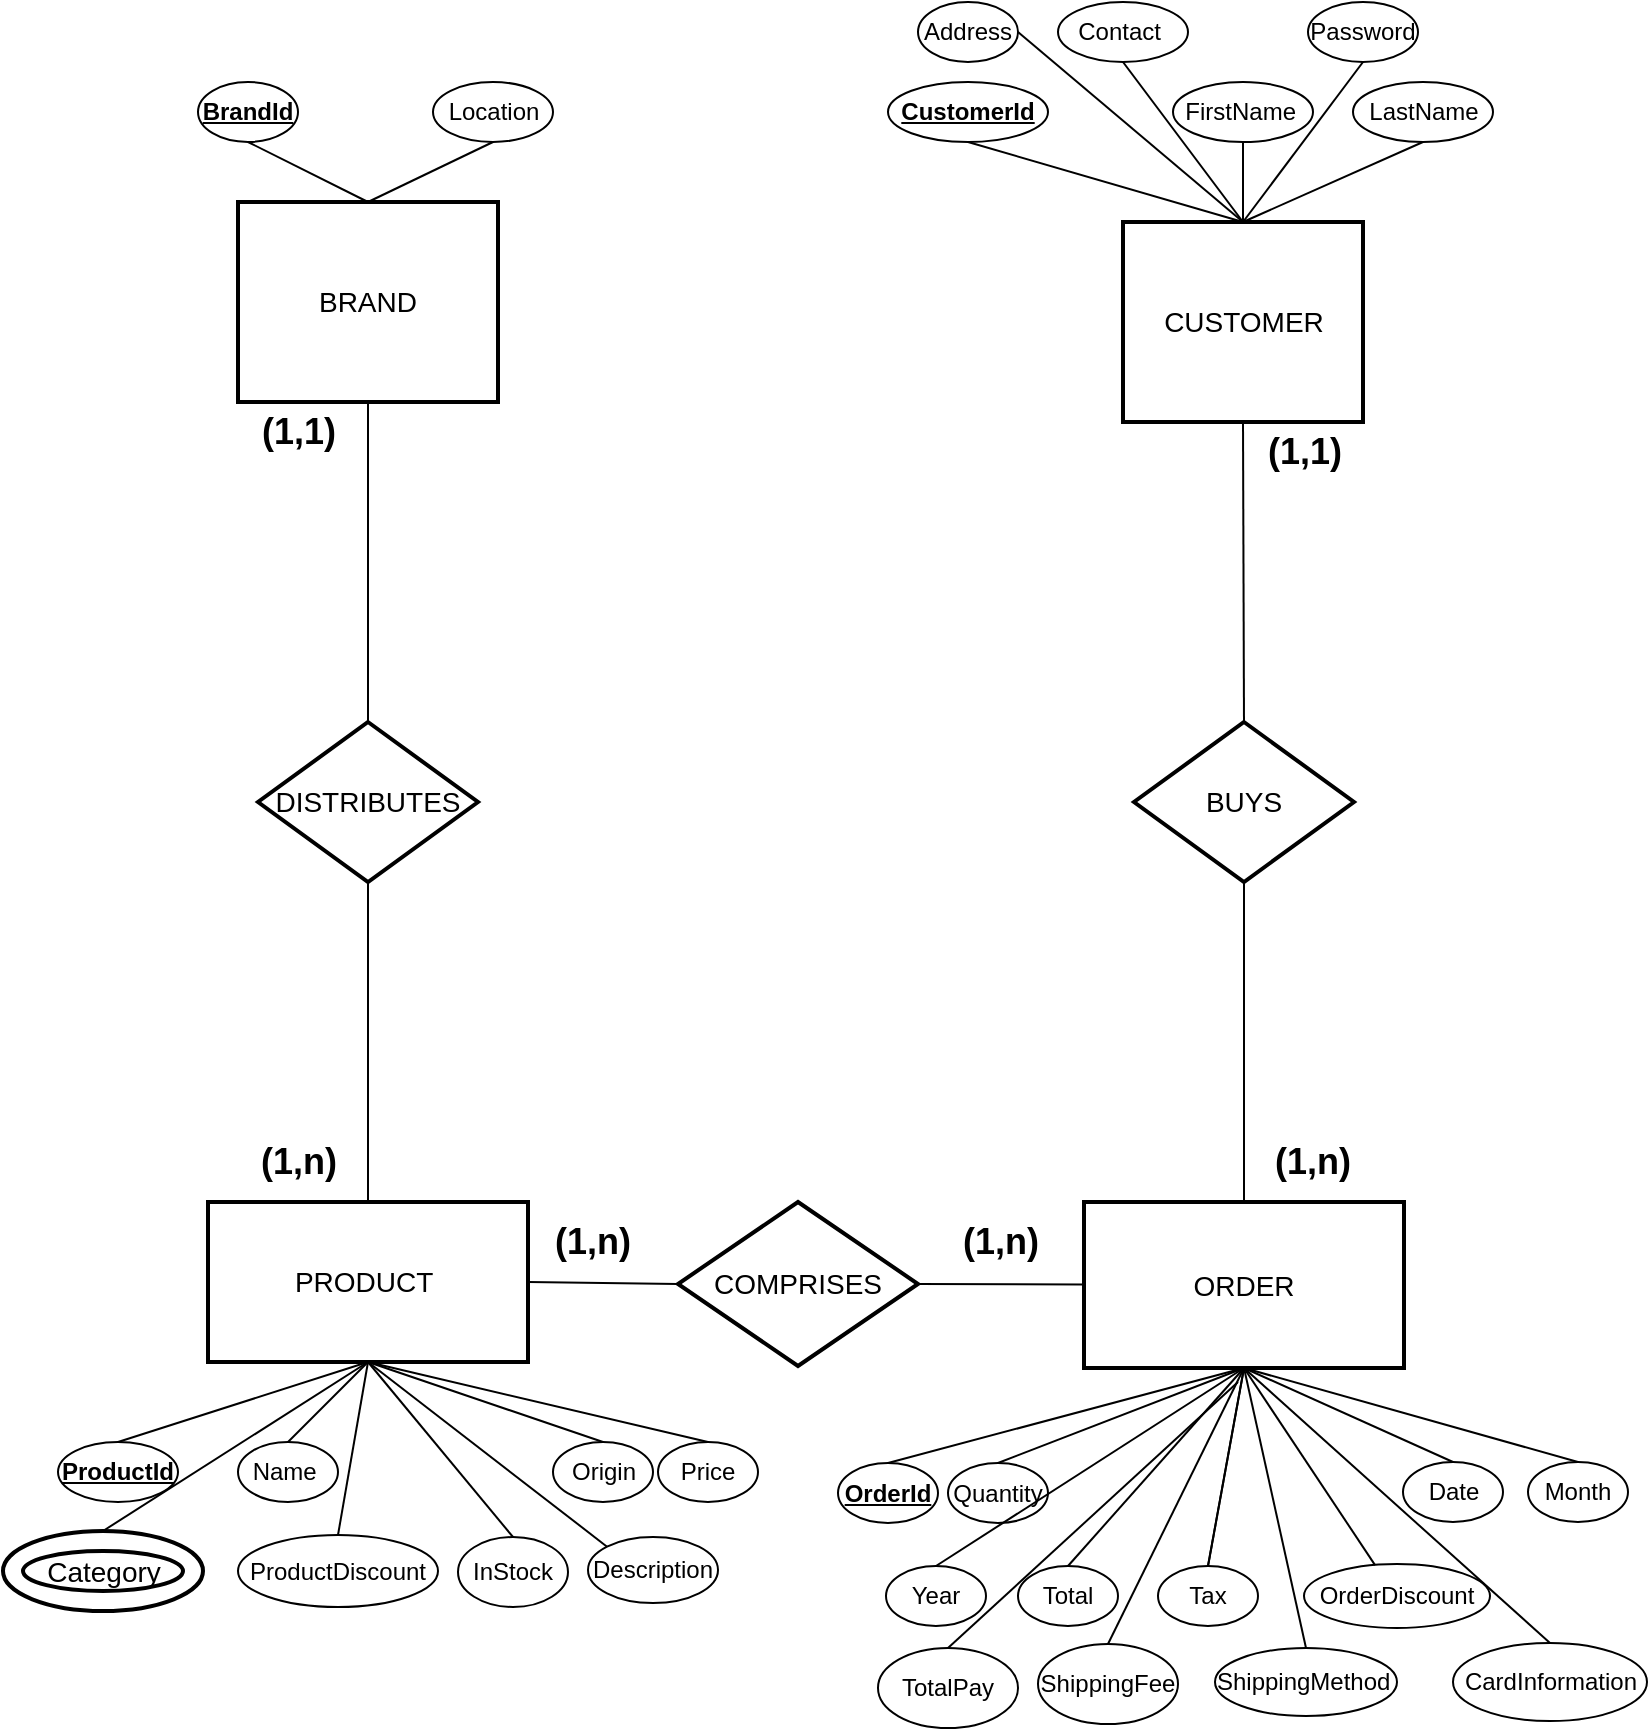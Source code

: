 <mxfile version="12.1.9" type="github" pages="3">
  <diagram id="4OfXftk75SzX3CCM5KAg" name="Page-1">
    <mxGraphModel dx="932" dy="648" grid="1" gridSize="10" guides="1" tooltips="1" connect="1" arrows="1" fold="1" page="1" pageScale="1" pageWidth="850" pageHeight="1100" math="0" shadow="0">
      <root>
        <mxCell id="0"/>
        <mxCell id="1" parent="0"/>
        <mxCell id="jnK2DR1FTww_ajMCzkvB-4" value="PRODUCT&amp;nbsp;&lt;br&gt;" style="strokeWidth=2;whiteSpace=wrap;html=1;align=center;fontSize=14;" parent="1" vertex="1">
          <mxGeometry x="125" y="720" width="160" height="80" as="geometry"/>
        </mxCell>
        <mxCell id="jnK2DR1FTww_ajMCzkvB-7" value="CUSTOMER" style="strokeWidth=2;whiteSpace=wrap;html=1;align=center;fontSize=14;" parent="1" vertex="1">
          <mxGeometry x="582.5" y="230" width="120" height="100" as="geometry"/>
        </mxCell>
        <mxCell id="jnK2DR1FTww_ajMCzkvB-8" value="BRAND" style="strokeWidth=2;whiteSpace=wrap;html=1;align=center;fontSize=14;" parent="1" vertex="1">
          <mxGeometry x="140" y="220" width="130" height="100" as="geometry"/>
        </mxCell>
        <mxCell id="jnK2DR1FTww_ajMCzkvB-9" value="ORDER" style="strokeWidth=2;whiteSpace=wrap;html=1;align=center;fontSize=14;" parent="1" vertex="1">
          <mxGeometry x="563" y="720" width="160" height="83" as="geometry"/>
        </mxCell>
        <mxCell id="jnK2DR1FTww_ajMCzkvB-10" value="COMPRISES" style="shape=rhombus;strokeWidth=2;fontSize=17;perimeter=rhombusPerimeter;whiteSpace=wrap;html=1;align=center;fontSize=14;" parent="1" vertex="1">
          <mxGeometry x="360" y="720" width="120" height="82" as="geometry"/>
        </mxCell>
        <mxCell id="jnK2DR1FTww_ajMCzkvB-11" value="BUYS" style="shape=rhombus;strokeWidth=2;fontSize=17;perimeter=rhombusPerimeter;whiteSpace=wrap;html=1;align=center;fontSize=14;" parent="1" vertex="1">
          <mxGeometry x="588" y="480" width="110" height="80" as="geometry"/>
        </mxCell>
        <mxCell id="jnK2DR1FTww_ajMCzkvB-12" value="DISTRIBUTES" style="shape=rhombus;strokeWidth=2;fontSize=13;perimeter=rhombusPerimeter;whiteSpace=wrap;html=1;align=center;fontSize=14;" parent="1" vertex="1">
          <mxGeometry x="150" y="480" width="110" height="80" as="geometry"/>
        </mxCell>
        <mxCell id="jnK2DR1FTww_ajMCzkvB-13" value="Name&amp;nbsp;" style="ellipse;whiteSpace=wrap;html=1;" parent="1" vertex="1">
          <mxGeometry x="140" y="840" width="50" height="30" as="geometry"/>
        </mxCell>
        <mxCell id="jnK2DR1FTww_ajMCzkvB-15" value="Origin" style="ellipse;whiteSpace=wrap;html=1;" parent="1" vertex="1">
          <mxGeometry x="297.5" y="840" width="50" height="30" as="geometry"/>
        </mxCell>
        <mxCell id="jnK2DR1FTww_ajMCzkvB-16" value="Price" style="ellipse;whiteSpace=wrap;html=1;" parent="1" vertex="1">
          <mxGeometry x="350" y="840" width="50" height="30" as="geometry"/>
        </mxCell>
        <mxCell id="jnK2DR1FTww_ajMCzkvB-17" value="InStock" style="ellipse;whiteSpace=wrap;html=1;" parent="1" vertex="1">
          <mxGeometry x="250" y="887.5" width="55" height="35" as="geometry"/>
        </mxCell>
        <mxCell id="jnK2DR1FTww_ajMCzkvB-18" value="ProductId" style="ellipse;whiteSpace=wrap;html=1;fontStyle=5" parent="1" vertex="1">
          <mxGeometry x="50" y="840" width="60" height="30" as="geometry"/>
        </mxCell>
        <mxCell id="jnK2DR1FTww_ajMCzkvB-19" value="Description" style="ellipse;whiteSpace=wrap;html=1;" parent="1" vertex="1">
          <mxGeometry x="315" y="887.5" width="65" height="33" as="geometry"/>
        </mxCell>
        <mxCell id="jnK2DR1FTww_ajMCzkvB-20" value="ProductDiscount" style="ellipse;whiteSpace=wrap;html=1;" parent="1" vertex="1">
          <mxGeometry x="140" y="886.5" width="100" height="36" as="geometry"/>
        </mxCell>
        <mxCell id="jnK2DR1FTww_ajMCzkvB-23" value="Date" style="ellipse;whiteSpace=wrap;html=1;" parent="1" vertex="1">
          <mxGeometry x="722.5" y="850" width="50" height="30" as="geometry"/>
        </mxCell>
        <mxCell id="jnK2DR1FTww_ajMCzkvB-24" value="Quantity" style="ellipse;whiteSpace=wrap;html=1;" parent="1" vertex="1">
          <mxGeometry x="495" y="850.5" width="50" height="30" as="geometry"/>
        </mxCell>
        <mxCell id="jnK2DR1FTww_ajMCzkvB-25" value="CustomerId" style="ellipse;whiteSpace=wrap;html=1;fontStyle=5" parent="1" vertex="1">
          <mxGeometry x="465" y="160" width="80" height="30" as="geometry"/>
        </mxCell>
        <mxCell id="jnK2DR1FTww_ajMCzkvB-26" value="CardInformation" style="ellipse;whiteSpace=wrap;html=1;" parent="1" vertex="1">
          <mxGeometry x="747.5" y="940.5" width="97" height="39" as="geometry"/>
        </mxCell>
        <mxCell id="jnK2DR1FTww_ajMCzkvB-27" value="FirstName&amp;nbsp;" style="ellipse;whiteSpace=wrap;html=1;" parent="1" vertex="1">
          <mxGeometry x="607.5" y="160" width="70" height="30" as="geometry"/>
        </mxCell>
        <mxCell id="jnK2DR1FTww_ajMCzkvB-28" value="OrderId" style="ellipse;whiteSpace=wrap;html=1;fontStyle=5" parent="1" vertex="1">
          <mxGeometry x="440" y="850.5" width="50" height="30" as="geometry"/>
        </mxCell>
        <mxCell id="jnK2DR1FTww_ajMCzkvB-29" value="Year" style="ellipse;whiteSpace=wrap;html=1;" parent="1" vertex="1">
          <mxGeometry x="464" y="902" width="50" height="30" as="geometry"/>
        </mxCell>
        <mxCell id="jnK2DR1FTww_ajMCzkvB-30" value="Month" style="ellipse;whiteSpace=wrap;html=1;" parent="1" vertex="1">
          <mxGeometry x="785" y="850" width="50" height="30" as="geometry"/>
        </mxCell>
        <mxCell id="jnK2DR1FTww_ajMCzkvB-31" value="ShippingMethod&amp;nbsp;" style="ellipse;whiteSpace=wrap;html=1;" parent="1" vertex="1">
          <mxGeometry x="628.5" y="943" width="91" height="34" as="geometry"/>
        </mxCell>
        <mxCell id="jnK2DR1FTww_ajMCzkvB-33" value="LastName" style="ellipse;whiteSpace=wrap;html=1;" parent="1" vertex="1">
          <mxGeometry x="697.5" y="160" width="70" height="30" as="geometry"/>
        </mxCell>
        <mxCell id="jnK2DR1FTww_ajMCzkvB-39" value="Contact&amp;nbsp;" style="ellipse;whiteSpace=wrap;html=1;" parent="1" vertex="1">
          <mxGeometry x="550" y="120" width="65" height="30" as="geometry"/>
        </mxCell>
        <mxCell id="jnK2DR1FTww_ajMCzkvB-40" value="Password" style="ellipse;whiteSpace=wrap;html=1;" parent="1" vertex="1">
          <mxGeometry x="675" y="120" width="55" height="30" as="geometry"/>
        </mxCell>
        <mxCell id="jnK2DR1FTww_ajMCzkvB-41" value="Address" style="ellipse;whiteSpace=wrap;html=1;" parent="1" vertex="1">
          <mxGeometry x="480" y="120" width="50" height="30" as="geometry"/>
        </mxCell>
        <mxCell id="jnK2DR1FTww_ajMCzkvB-48" value="OrderDiscount" style="ellipse;whiteSpace=wrap;html=1;" parent="1" vertex="1">
          <mxGeometry x="673" y="901" width="93" height="32" as="geometry"/>
        </mxCell>
        <mxCell id="jnK2DR1FTww_ajMCzkvB-49" value="Tax" style="ellipse;whiteSpace=wrap;html=1;" parent="1" vertex="1">
          <mxGeometry x="600" y="902" width="50" height="30" as="geometry"/>
        </mxCell>
        <mxCell id="jnK2DR1FTww_ajMCzkvB-50" value="Total" style="ellipse;whiteSpace=wrap;html=1;" parent="1" vertex="1">
          <mxGeometry x="530" y="902" width="50" height="30" as="geometry"/>
        </mxCell>
        <mxCell id="jnK2DR1FTww_ajMCzkvB-51" value="ShippingFee" style="ellipse;whiteSpace=wrap;html=1;" parent="1" vertex="1">
          <mxGeometry x="540" y="941" width="70" height="40" as="geometry"/>
        </mxCell>
        <mxCell id="jnK2DR1FTww_ajMCzkvB-52" value="" style="endArrow=none;html=1;fontSize=13;exitX=0.5;exitY=0;exitDx=0;exitDy=0;entryX=0.5;entryY=1;entryDx=0;entryDy=0;" parent="1" source="jnK2DR1FTww_ajMCzkvB-18" target="jnK2DR1FTww_ajMCzkvB-4" edge="1">
          <mxGeometry width="50" height="50" relative="1" as="geometry">
            <mxPoint x="90" y="1040" as="sourcePoint"/>
            <mxPoint x="206" y="799" as="targetPoint"/>
          </mxGeometry>
        </mxCell>
        <mxCell id="jnK2DR1FTww_ajMCzkvB-53" value="" style="endArrow=none;html=1;fontSize=13;entryX=0.5;entryY=1;entryDx=0;entryDy=0;exitX=0.5;exitY=0;exitDx=0;exitDy=0;" parent="1" source="jnK2DR1FTww_ajMCzkvB-13" target="jnK2DR1FTww_ajMCzkvB-4" edge="1">
          <mxGeometry width="50" height="50" relative="1" as="geometry">
            <mxPoint x="130" y="850" as="sourcePoint"/>
            <mxPoint x="222.02" y="809.04" as="targetPoint"/>
          </mxGeometry>
        </mxCell>
        <mxCell id="jnK2DR1FTww_ajMCzkvB-54" value="" style="endArrow=none;html=1;fontSize=13;exitX=0.5;exitY=0;exitDx=0;exitDy=0;entryX=0.5;entryY=1;entryDx=0;entryDy=0;" parent="1" source="jnK2DR1FTww_ajMCzkvB-20" target="jnK2DR1FTww_ajMCzkvB-4" edge="1">
          <mxGeometry width="50" height="50" relative="1" as="geometry">
            <mxPoint x="140" y="860" as="sourcePoint"/>
            <mxPoint x="210" y="800" as="targetPoint"/>
          </mxGeometry>
        </mxCell>
        <mxCell id="jnK2DR1FTww_ajMCzkvB-55" value="" style="endArrow=none;html=1;fontSize=13;exitX=0.5;exitY=0;exitDx=0;exitDy=0;entryX=0.5;entryY=1;entryDx=0;entryDy=0;" parent="1" source="jnK2DR1FTww_ajMCzkvB-17" target="jnK2DR1FTww_ajMCzkvB-4" edge="1">
          <mxGeometry width="50" height="50" relative="1" as="geometry">
            <mxPoint x="200" y="900" as="sourcePoint"/>
            <mxPoint x="210" y="800" as="targetPoint"/>
          </mxGeometry>
        </mxCell>
        <mxCell id="jnK2DR1FTww_ajMCzkvB-56" value="" style="endArrow=none;html=1;fontSize=13;exitX=0.5;exitY=0;exitDx=0;exitDy=0;entryX=0.5;entryY=1;entryDx=0;entryDy=0;" parent="1" source="jnK2DR1FTww_ajMCzkvB-15" target="jnK2DR1FTww_ajMCzkvB-4" edge="1">
          <mxGeometry width="50" height="50" relative="1" as="geometry">
            <mxPoint x="160" y="880" as="sourcePoint"/>
            <mxPoint x="210" y="800" as="targetPoint"/>
          </mxGeometry>
        </mxCell>
        <mxCell id="jnK2DR1FTww_ajMCzkvB-57" value="" style="endArrow=none;html=1;fontSize=13;exitX=0;exitY=0;exitDx=0;exitDy=0;entryX=0.5;entryY=1;entryDx=0;entryDy=0;" parent="1" source="jnK2DR1FTww_ajMCzkvB-19" target="jnK2DR1FTww_ajMCzkvB-4" edge="1">
          <mxGeometry width="50" height="50" relative="1" as="geometry">
            <mxPoint x="170" y="890" as="sourcePoint"/>
            <mxPoint x="210" y="800" as="targetPoint"/>
          </mxGeometry>
        </mxCell>
        <mxCell id="jnK2DR1FTww_ajMCzkvB-58" value="" style="endArrow=none;html=1;fontSize=13;exitX=0.5;exitY=0;exitDx=0;exitDy=0;entryX=0.5;entryY=1;entryDx=0;entryDy=0;" parent="1" source="jnK2DR1FTww_ajMCzkvB-16" target="jnK2DR1FTww_ajMCzkvB-4" edge="1">
          <mxGeometry width="50" height="50" relative="1" as="geometry">
            <mxPoint x="300" y="850" as="sourcePoint"/>
            <mxPoint x="220" y="810" as="targetPoint"/>
          </mxGeometry>
        </mxCell>
        <mxCell id="jnK2DR1FTww_ajMCzkvB-61" value="" style="endArrow=none;html=1;fontSize=13;entryX=0.5;entryY=1;entryDx=0;entryDy=0;exitX=0.5;exitY=0;exitDx=0;exitDy=0;" parent="1" source="jnK2DR1FTww_ajMCzkvB-28" target="jnK2DR1FTww_ajMCzkvB-9" edge="1">
          <mxGeometry width="50" height="50" relative="1" as="geometry">
            <mxPoint x="90" y="1040" as="sourcePoint"/>
            <mxPoint x="140" y="990" as="targetPoint"/>
          </mxGeometry>
        </mxCell>
        <mxCell id="jnK2DR1FTww_ajMCzkvB-62" value="" style="endArrow=none;html=1;fontSize=13;entryX=0.5;entryY=1;entryDx=0;entryDy=0;exitX=0.5;exitY=0;exitDx=0;exitDy=0;" parent="1" source="jnK2DR1FTww_ajMCzkvB-29" target="jnK2DR1FTww_ajMCzkvB-9" edge="1">
          <mxGeometry width="50" height="50" relative="1" as="geometry">
            <mxPoint x="555" y="850" as="sourcePoint"/>
            <mxPoint x="670" y="805" as="targetPoint"/>
          </mxGeometry>
        </mxCell>
        <mxCell id="jnK2DR1FTww_ajMCzkvB-63" value="" style="endArrow=none;html=1;fontSize=13;exitX=0.5;exitY=0;exitDx=0;exitDy=0;entryX=0.5;entryY=1;entryDx=0;entryDy=0;" parent="1" source="jnK2DR1FTww_ajMCzkvB-49" target="jnK2DR1FTww_ajMCzkvB-9" edge="1">
          <mxGeometry width="50" height="50" relative="1" as="geometry">
            <mxPoint x="565" y="860" as="sourcePoint"/>
            <mxPoint x="660" y="800" as="targetPoint"/>
          </mxGeometry>
        </mxCell>
        <mxCell id="jnK2DR1FTww_ajMCzkvB-64" value="" style="endArrow=none;html=1;fontSize=13;entryX=0.5;entryY=1;entryDx=0;entryDy=0;exitX=0.5;exitY=0;exitDx=0;exitDy=0;" parent="1" source="jnK2DR1FTww_ajMCzkvB-49" target="jnK2DR1FTww_ajMCzkvB-9" edge="1">
          <mxGeometry width="50" height="50" relative="1" as="geometry">
            <mxPoint x="575" y="870" as="sourcePoint"/>
            <mxPoint x="690" y="825" as="targetPoint"/>
          </mxGeometry>
        </mxCell>
        <mxCell id="jnK2DR1FTww_ajMCzkvB-65" value="" style="endArrow=none;html=1;fontSize=13;entryX=0.5;entryY=1;entryDx=0;entryDy=0;exitX=0.5;exitY=0;exitDx=0;exitDy=0;" parent="1" source="jnK2DR1FTww_ajMCzkvB-24" target="jnK2DR1FTww_ajMCzkvB-9" edge="1">
          <mxGeometry width="50" height="50" relative="1" as="geometry">
            <mxPoint x="640" y="830" as="sourcePoint"/>
            <mxPoint x="660" y="800" as="targetPoint"/>
          </mxGeometry>
        </mxCell>
        <mxCell id="jnK2DR1FTww_ajMCzkvB-66" value="" style="endArrow=none;html=1;fontSize=13;entryX=0.5;entryY=1;entryDx=0;entryDy=0;exitX=0.5;exitY=0;exitDx=0;exitDy=0;" parent="1" source="jnK2DR1FTww_ajMCzkvB-23" target="jnK2DR1FTww_ajMCzkvB-9" edge="1">
          <mxGeometry width="50" height="50" relative="1" as="geometry">
            <mxPoint x="595" y="890" as="sourcePoint"/>
            <mxPoint x="710" y="845" as="targetPoint"/>
          </mxGeometry>
        </mxCell>
        <mxCell id="jnK2DR1FTww_ajMCzkvB-68" value="" style="endArrow=none;html=1;fontSize=13;entryX=0.5;entryY=1;entryDx=0;entryDy=0;exitX=0.382;exitY=0.017;exitDx=0;exitDy=0;exitPerimeter=0;" parent="1" source="jnK2DR1FTww_ajMCzkvB-48" target="jnK2DR1FTww_ajMCzkvB-9" edge="1">
          <mxGeometry width="50" height="50" relative="1" as="geometry">
            <mxPoint x="605" y="900" as="sourcePoint"/>
            <mxPoint x="720" y="855" as="targetPoint"/>
          </mxGeometry>
        </mxCell>
        <mxCell id="jnK2DR1FTww_ajMCzkvB-69" value="" style="endArrow=none;html=1;fontSize=13;entryX=0.5;entryY=1;entryDx=0;entryDy=0;exitX=0.5;exitY=0;exitDx=0;exitDy=0;" parent="1" source="jnK2DR1FTww_ajMCzkvB-30" target="jnK2DR1FTww_ajMCzkvB-9" edge="1">
          <mxGeometry width="50" height="50" relative="1" as="geometry">
            <mxPoint x="615" y="910" as="sourcePoint"/>
            <mxPoint x="730" y="865" as="targetPoint"/>
          </mxGeometry>
        </mxCell>
        <mxCell id="jnK2DR1FTww_ajMCzkvB-70" value="" style="endArrow=none;html=1;fontSize=13;entryX=0.5;entryY=1;entryDx=0;entryDy=0;exitX=0.5;exitY=0;exitDx=0;exitDy=0;" parent="1" source="jnK2DR1FTww_ajMCzkvB-50" target="jnK2DR1FTww_ajMCzkvB-9" edge="1">
          <mxGeometry width="50" height="50" relative="1" as="geometry">
            <mxPoint x="625" y="920" as="sourcePoint"/>
            <mxPoint x="740" y="875" as="targetPoint"/>
          </mxGeometry>
        </mxCell>
        <mxCell id="0iS4P3OPMXxAXRuDkmN--1" value="" style="endArrow=none;html=1;fontSize=13;entryX=0.5;entryY=0;entryDx=0;entryDy=0;exitX=0.5;exitY=1;exitDx=0;exitDy=0;" parent="1" source="jnK2DR1FTww_ajMCzkvB-25" target="jnK2DR1FTww_ajMCzkvB-7" edge="1">
          <mxGeometry width="50" height="50" relative="1" as="geometry">
            <mxPoint x="515" y="437.5" as="sourcePoint"/>
            <mxPoint x="630" y="392.5" as="targetPoint"/>
          </mxGeometry>
        </mxCell>
        <mxCell id="0iS4P3OPMXxAXRuDkmN--2" value="" style="endArrow=none;html=1;fontSize=13;exitX=0.5;exitY=1;exitDx=0;exitDy=0;entryX=0.5;entryY=0;entryDx=0;entryDy=0;" parent="1" source="jnK2DR1FTww_ajMCzkvB-27" target="jnK2DR1FTww_ajMCzkvB-7" edge="1">
          <mxGeometry width="50" height="50" relative="1" as="geometry">
            <mxPoint x="540" y="200" as="sourcePoint"/>
            <mxPoint x="630" y="230" as="targetPoint"/>
          </mxGeometry>
        </mxCell>
        <mxCell id="0iS4P3OPMXxAXRuDkmN--3" value="" style="endArrow=none;html=1;fontSize=13;entryX=0.5;entryY=0;entryDx=0;entryDy=0;exitX=1;exitY=0.5;exitDx=0;exitDy=0;" parent="1" source="jnK2DR1FTww_ajMCzkvB-41" target="jnK2DR1FTww_ajMCzkvB-7" edge="1">
          <mxGeometry width="50" height="50" relative="1" as="geometry">
            <mxPoint x="550" y="210" as="sourcePoint"/>
            <mxPoint x="650" y="250" as="targetPoint"/>
          </mxGeometry>
        </mxCell>
        <mxCell id="0iS4P3OPMXxAXRuDkmN--4" value="" style="endArrow=none;html=1;fontSize=13;entryX=0.5;entryY=0;entryDx=0;entryDy=0;exitX=0.5;exitY=1;exitDx=0;exitDy=0;" parent="1" source="jnK2DR1FTww_ajMCzkvB-39" target="jnK2DR1FTww_ajMCzkvB-7" edge="1">
          <mxGeometry width="50" height="50" relative="1" as="geometry">
            <mxPoint x="560" y="220" as="sourcePoint"/>
            <mxPoint x="660" y="260" as="targetPoint"/>
          </mxGeometry>
        </mxCell>
        <mxCell id="0iS4P3OPMXxAXRuDkmN--5" value="" style="endArrow=none;html=1;fontSize=13;entryX=0.5;entryY=0;entryDx=0;entryDy=0;exitX=0.5;exitY=1;exitDx=0;exitDy=0;" parent="1" source="jnK2DR1FTww_ajMCzkvB-40" target="jnK2DR1FTww_ajMCzkvB-7" edge="1">
          <mxGeometry width="50" height="50" relative="1" as="geometry">
            <mxPoint x="570" y="230" as="sourcePoint"/>
            <mxPoint x="670" y="270" as="targetPoint"/>
          </mxGeometry>
        </mxCell>
        <mxCell id="0iS4P3OPMXxAXRuDkmN--6" value="" style="endArrow=none;html=1;fontSize=13;exitX=0.5;exitY=1;exitDx=0;exitDy=0;entryX=0.5;entryY=0;entryDx=0;entryDy=0;" parent="1" source="jnK2DR1FTww_ajMCzkvB-33" target="jnK2DR1FTww_ajMCzkvB-7" edge="1">
          <mxGeometry width="50" height="50" relative="1" as="geometry">
            <mxPoint x="580" y="240" as="sourcePoint"/>
            <mxPoint x="630" y="230" as="targetPoint"/>
          </mxGeometry>
        </mxCell>
        <mxCell id="0iS4P3OPMXxAXRuDkmN--15" value="BrandId" style="ellipse;whiteSpace=wrap;html=1;fontStyle=5" parent="1" vertex="1">
          <mxGeometry x="120" y="160" width="50" height="30" as="geometry"/>
        </mxCell>
        <mxCell id="0iS4P3OPMXxAXRuDkmN--16" value="Location" style="ellipse;whiteSpace=wrap;html=1;" parent="1" vertex="1">
          <mxGeometry x="237.5" y="160" width="60" height="30" as="geometry"/>
        </mxCell>
        <mxCell id="0iS4P3OPMXxAXRuDkmN--19" value="" style="endArrow=none;html=1;fontSize=13;entryX=0.5;entryY=0;entryDx=0;entryDy=0;exitX=0.5;exitY=1;exitDx=0;exitDy=0;" parent="1" source="0iS4P3OPMXxAXRuDkmN--15" target="jnK2DR1FTww_ajMCzkvB-8" edge="1">
          <mxGeometry width="50" height="50" relative="1" as="geometry">
            <mxPoint x="515" y="200" as="sourcePoint"/>
            <mxPoint x="640" y="240" as="targetPoint"/>
          </mxGeometry>
        </mxCell>
        <mxCell id="0iS4P3OPMXxAXRuDkmN--20" value="" style="endArrow=none;html=1;fontSize=13;entryX=0.5;entryY=1;entryDx=0;entryDy=0;exitX=0.5;exitY=0;exitDx=0;exitDy=0;" parent="1" source="jnK2DR1FTww_ajMCzkvB-8" target="0iS4P3OPMXxAXRuDkmN--16" edge="1">
          <mxGeometry width="50" height="50" relative="1" as="geometry">
            <mxPoint x="155" y="200" as="sourcePoint"/>
            <mxPoint x="215" y="230" as="targetPoint"/>
          </mxGeometry>
        </mxCell>
        <mxCell id="0iS4P3OPMXxAXRuDkmN--21" value="" style="endArrow=none;html=1;fontSize=13;entryX=0.5;entryY=1;entryDx=0;entryDy=0;exitX=0.5;exitY=0;exitDx=0;exitDy=0;" parent="1" source="jnK2DR1FTww_ajMCzkvB-4" target="jnK2DR1FTww_ajMCzkvB-12" edge="1">
          <mxGeometry width="50" height="50" relative="1" as="geometry">
            <mxPoint x="80" y="1040" as="sourcePoint"/>
            <mxPoint x="130" y="990" as="targetPoint"/>
          </mxGeometry>
        </mxCell>
        <mxCell id="0iS4P3OPMXxAXRuDkmN--22" value="" style="endArrow=none;html=1;fontSize=13;entryX=0.5;entryY=1;entryDx=0;entryDy=0;exitX=0.5;exitY=0;exitDx=0;exitDy=0;" parent="1" source="jnK2DR1FTww_ajMCzkvB-12" target="jnK2DR1FTww_ajMCzkvB-8" edge="1">
          <mxGeometry width="50" height="50" relative="1" as="geometry">
            <mxPoint x="90" y="570" as="sourcePoint"/>
            <mxPoint x="140" y="440" as="targetPoint"/>
          </mxGeometry>
        </mxCell>
        <mxCell id="0iS4P3OPMXxAXRuDkmN--23" value="" style="endArrow=none;html=1;fontSize=13;entryX=0;entryY=0.5;entryDx=0;entryDy=0;exitX=1;exitY=0.5;exitDx=0;exitDy=0;" parent="1" source="jnK2DR1FTww_ajMCzkvB-4" target="jnK2DR1FTww_ajMCzkvB-10" edge="1">
          <mxGeometry width="50" height="50" relative="1" as="geometry">
            <mxPoint x="80" y="1040" as="sourcePoint"/>
            <mxPoint x="130" y="990" as="targetPoint"/>
          </mxGeometry>
        </mxCell>
        <mxCell id="0iS4P3OPMXxAXRuDkmN--24" value="" style="endArrow=none;html=1;fontSize=13;exitX=1;exitY=0.5;exitDx=0;exitDy=0;" parent="1" source="jnK2DR1FTww_ajMCzkvB-10" target="jnK2DR1FTww_ajMCzkvB-9" edge="1">
          <mxGeometry width="50" height="50" relative="1" as="geometry">
            <mxPoint x="80" y="1040" as="sourcePoint"/>
            <mxPoint x="570" y="760" as="targetPoint"/>
          </mxGeometry>
        </mxCell>
        <mxCell id="0iS4P3OPMXxAXRuDkmN--25" value="" style="endArrow=none;html=1;fontSize=13;entryX=0.5;entryY=1;entryDx=0;entryDy=0;exitX=0.5;exitY=0;exitDx=0;exitDy=0;" parent="1" source="jnK2DR1FTww_ajMCzkvB-9" target="jnK2DR1FTww_ajMCzkvB-11" edge="1">
          <mxGeometry width="50" height="50" relative="1" as="geometry">
            <mxPoint x="360" y="620" as="sourcePoint"/>
            <mxPoint x="460" y="630" as="targetPoint"/>
          </mxGeometry>
        </mxCell>
        <mxCell id="0iS4P3OPMXxAXRuDkmN--28" value="" style="endArrow=none;html=1;fontSize=13;exitX=0.5;exitY=1;exitDx=0;exitDy=0;entryX=0.5;entryY=0;entryDx=0;entryDy=0;" parent="1" source="jnK2DR1FTww_ajMCzkvB-7" target="jnK2DR1FTww_ajMCzkvB-11" edge="1">
          <mxGeometry width="50" height="50" relative="1" as="geometry">
            <mxPoint x="470" y="435" as="sourcePoint"/>
            <mxPoint x="560" y="460" as="targetPoint"/>
          </mxGeometry>
        </mxCell>
        <mxCell id="0iS4P3OPMXxAXRuDkmN--29" value="" style="endArrow=none;html=1;fontSize=13;entryX=0.5;entryY=1;entryDx=0;entryDy=0;exitX=0.5;exitY=0;exitDx=0;exitDy=0;" parent="1" source="jnK2DR1FTww_ajMCzkvB-51" target="jnK2DR1FTww_ajMCzkvB-9" edge="1">
          <mxGeometry width="50" height="50" relative="1" as="geometry">
            <mxPoint x="701.51" y="898.01" as="sourcePoint"/>
            <mxPoint x="653" y="813" as="targetPoint"/>
          </mxGeometry>
        </mxCell>
        <mxCell id="0iS4P3OPMXxAXRuDkmN--30" value="" style="endArrow=none;html=1;fontSize=13;entryX=0.5;entryY=1;entryDx=0;entryDy=0;exitX=0.5;exitY=0;exitDx=0;exitDy=0;" parent="1" source="jnK2DR1FTww_ajMCzkvB-26" target="jnK2DR1FTww_ajMCzkvB-9" edge="1">
          <mxGeometry width="50" height="50" relative="1" as="geometry">
            <mxPoint x="711.51" y="908.01" as="sourcePoint"/>
            <mxPoint x="663" y="823" as="targetPoint"/>
          </mxGeometry>
        </mxCell>
        <mxCell id="0iS4P3OPMXxAXRuDkmN--31" value="" style="endArrow=none;html=1;fontSize=13;entryX=0.5;entryY=1;entryDx=0;entryDy=0;exitX=0.5;exitY=0;exitDx=0;exitDy=0;" parent="1" source="jnK2DR1FTww_ajMCzkvB-31" target="jnK2DR1FTww_ajMCzkvB-9" edge="1">
          <mxGeometry width="50" height="50" relative="1" as="geometry">
            <mxPoint x="721.51" y="918.01" as="sourcePoint"/>
            <mxPoint x="673" y="833" as="targetPoint"/>
          </mxGeometry>
        </mxCell>
        <mxCell id="0iS4P3OPMXxAXRuDkmN--36" value="(1,n)" style="text;html=1;strokeColor=none;fillColor=none;align=center;verticalAlign=middle;whiteSpace=wrap;rounded=0;fontSize=18;fontStyle=1" parent="1" vertex="1">
          <mxGeometry x="137.5" y="690" width="65" height="20" as="geometry"/>
        </mxCell>
        <mxCell id="0iS4P3OPMXxAXRuDkmN--37" value="(1,1)" style="text;html=1;strokeColor=none;fillColor=none;align=center;verticalAlign=middle;whiteSpace=wrap;rounded=0;fontSize=18;fontStyle=1" parent="1" vertex="1">
          <mxGeometry x="137.5" y="325" width="65" height="20" as="geometry"/>
        </mxCell>
        <mxCell id="0iS4P3OPMXxAXRuDkmN--38" value="(1,n)" style="text;html=1;strokeColor=none;fillColor=none;align=center;verticalAlign=middle;whiteSpace=wrap;rounded=0;fontSize=18;fontStyle=1" parent="1" vertex="1">
          <mxGeometry x="645" y="690" width="65" height="20" as="geometry"/>
        </mxCell>
        <mxCell id="0iS4P3OPMXxAXRuDkmN--39" value="(1,1)" style="text;html=1;strokeColor=none;fillColor=none;align=center;verticalAlign=middle;whiteSpace=wrap;rounded=0;fontSize=18;fontStyle=1" parent="1" vertex="1">
          <mxGeometry x="640.5" y="335" width="65" height="20" as="geometry"/>
        </mxCell>
        <mxCell id="0iS4P3OPMXxAXRuDkmN--40" value="(1,n)" style="text;html=1;strokeColor=none;fillColor=none;align=center;verticalAlign=middle;whiteSpace=wrap;rounded=0;fontSize=18;fontStyle=1" parent="1" vertex="1">
          <mxGeometry x="489" y="730" width="65" height="20" as="geometry"/>
        </mxCell>
        <mxCell id="0iS4P3OPMXxAXRuDkmN--41" value="(1,n)" style="text;html=1;strokeColor=none;fillColor=none;align=center;verticalAlign=middle;whiteSpace=wrap;rounded=0;fontSize=18;fontStyle=1" parent="1" vertex="1">
          <mxGeometry x="285" y="730" width="65" height="20" as="geometry"/>
        </mxCell>
        <mxCell id="0iS4P3OPMXxAXRuDkmN--46" value="Category" style="ellipse;shape=doubleEllipse;margin=10;strokeWidth=2;fontSize=14;whiteSpace=wrap;html=1;align=center;" parent="1" vertex="1">
          <mxGeometry x="22.5" y="884.5" width="100" height="40" as="geometry"/>
        </mxCell>
        <mxCell id="0iS4P3OPMXxAXRuDkmN--47" value="" style="endArrow=none;html=1;fontSize=13;exitX=0.5;exitY=0;exitDx=0;exitDy=0;entryX=0.5;entryY=1;entryDx=0;entryDy=0;" parent="1" source="0iS4P3OPMXxAXRuDkmN--46" target="jnK2DR1FTww_ajMCzkvB-4" edge="1">
          <mxGeometry width="50" height="50" relative="1" as="geometry">
            <mxPoint x="190" y="896.5" as="sourcePoint"/>
            <mxPoint x="215" y="810" as="targetPoint"/>
          </mxGeometry>
        </mxCell>
        <mxCell id="dp1j2dgFJNhXF5AT_NjH-3" value="" style="endArrow=none;html=1;fontSize=18;exitX=0.5;exitY=0;exitDx=0;exitDy=0;" parent="1" source="dp1j2dgFJNhXF5AT_NjH-4" edge="1">
          <mxGeometry width="50" height="50" relative="1" as="geometry">
            <mxPoint x="470" y="1010" as="sourcePoint"/>
            <mxPoint x="640" y="810" as="targetPoint"/>
          </mxGeometry>
        </mxCell>
        <mxCell id="dp1j2dgFJNhXF5AT_NjH-4" value="TotalPay" style="ellipse;whiteSpace=wrap;html=1;" parent="1" vertex="1">
          <mxGeometry x="460" y="943" width="70" height="40" as="geometry"/>
        </mxCell>
      </root>
    </mxGraphModel>
  </diagram>
  <diagram id="LDcTMuFV80xHcNfjHqND" name="Page-2">
    <mxGraphModel dx="932" dy="648" grid="1" gridSize="10" guides="1" tooltips="1" connect="1" arrows="1" fold="1" page="1" pageScale="1" pageWidth="850" pageHeight="1100" math="0" shadow="0">
      <root>
        <mxCell id="--3i5PdiJ5yU9r6fGvb7-0"/>
        <mxCell id="--3i5PdiJ5yU9r6fGvb7-1" parent="--3i5PdiJ5yU9r6fGvb7-0"/>
        <mxCell id="SbhkbPOQoYLZe-Uqvmme-0" value="Manager" style="swimlane;fontStyle=0;childLayout=stackLayout;horizontal=1;startSize=26;fillColor=#e0e0e0;horizontalStack=0;resizeParent=1;resizeParentMax=0;resizeLast=0;collapsible=1;marginBottom=0;swimlaneFillColor=#ffffff;align=center;fontSize=14;" parent="--3i5PdiJ5yU9r6fGvb7-1" vertex="1">
          <mxGeometry x="150" y="30" width="160" height="210" as="geometry"/>
        </mxCell>
        <mxCell id="SbhkbPOQoYLZe-Uqvmme-1" value="ManagerId" style="shape=partialRectangle;top=0;left=0;right=0;bottom=1;align=left;verticalAlign=middle;fillColor=none;spacingLeft=34;spacingRight=4;overflow=hidden;rotatable=0;points=[[0,0.5],[1,0.5]];portConstraint=eastwest;dropTarget=0;fontStyle=5;fontSize=12;" parent="SbhkbPOQoYLZe-Uqvmme-0" vertex="1">
          <mxGeometry y="26" width="160" height="30" as="geometry"/>
        </mxCell>
        <mxCell id="SbhkbPOQoYLZe-Uqvmme-2" value="PK" style="shape=partialRectangle;top=0;left=0;bottom=0;fillColor=none;align=left;verticalAlign=middle;spacingLeft=4;spacingRight=4;overflow=hidden;rotatable=0;points=[];portConstraint=eastwest;part=1;fontSize=12;" parent="SbhkbPOQoYLZe-Uqvmme-1" vertex="1" connectable="0">
          <mxGeometry width="30" height="30" as="geometry"/>
        </mxCell>
        <mxCell id="SbhkbPOQoYLZe-Uqvmme-3" value="Name" style="shape=partialRectangle;top=0;left=0;right=0;bottom=0;align=left;verticalAlign=top;fillColor=none;spacingLeft=34;spacingRight=4;overflow=hidden;rotatable=0;points=[[0,0.5],[1,0.5]];portConstraint=eastwest;dropTarget=0;fontSize=12;" parent="SbhkbPOQoYLZe-Uqvmme-0" vertex="1">
          <mxGeometry y="56" width="160" height="24" as="geometry"/>
        </mxCell>
        <mxCell id="SbhkbPOQoYLZe-Uqvmme-4" value="" style="shape=partialRectangle;top=0;left=0;bottom=0;fillColor=none;align=left;verticalAlign=top;spacingLeft=4;spacingRight=4;overflow=hidden;rotatable=0;points=[];portConstraint=eastwest;part=1;fontSize=12;" parent="SbhkbPOQoYLZe-Uqvmme-3" vertex="1" connectable="0">
          <mxGeometry width="30" height="24" as="geometry"/>
        </mxCell>
        <mxCell id="R3hvSRgiidc4G_vSHDlR-2" value="Username" style="shape=partialRectangle;top=0;left=0;right=0;bottom=0;align=left;verticalAlign=top;fillColor=none;spacingLeft=34;spacingRight=4;overflow=hidden;rotatable=0;points=[[0,0.5],[1,0.5]];portConstraint=eastwest;dropTarget=0;fontSize=12;" vertex="1" parent="SbhkbPOQoYLZe-Uqvmme-0">
          <mxGeometry y="80" width="160" height="26" as="geometry"/>
        </mxCell>
        <mxCell id="R3hvSRgiidc4G_vSHDlR-3" value="" style="shape=partialRectangle;top=0;left=0;bottom=0;fillColor=none;align=left;verticalAlign=top;spacingLeft=4;spacingRight=4;overflow=hidden;rotatable=0;points=[];portConstraint=eastwest;part=1;fontSize=12;" vertex="1" connectable="0" parent="R3hvSRgiidc4G_vSHDlR-2">
          <mxGeometry width="30" height="26" as="geometry"/>
        </mxCell>
        <mxCell id="R3hvSRgiidc4G_vSHDlR-0" value="Password" style="shape=partialRectangle;top=0;left=0;right=0;bottom=0;align=left;verticalAlign=top;fillColor=none;spacingLeft=34;spacingRight=4;overflow=hidden;rotatable=0;points=[[0,0.5],[1,0.5]];portConstraint=eastwest;dropTarget=0;fontSize=12;" vertex="1" parent="SbhkbPOQoYLZe-Uqvmme-0">
          <mxGeometry y="106" width="160" height="26" as="geometry"/>
        </mxCell>
        <mxCell id="R3hvSRgiidc4G_vSHDlR-1" value="" style="shape=partialRectangle;top=0;left=0;bottom=0;fillColor=none;align=left;verticalAlign=top;spacingLeft=4;spacingRight=4;overflow=hidden;rotatable=0;points=[];portConstraint=eastwest;part=1;fontSize=12;" vertex="1" connectable="0" parent="R3hvSRgiidc4G_vSHDlR-0">
          <mxGeometry width="30" height="26" as="geometry"/>
        </mxCell>
        <mxCell id="R3hvSRgiidc4G_vSHDlR-4" value="Address" style="shape=partialRectangle;top=0;left=0;right=0;bottom=0;align=left;verticalAlign=top;fillColor=none;spacingLeft=34;spacingRight=4;overflow=hidden;rotatable=0;points=[[0,0.5],[1,0.5]];portConstraint=eastwest;dropTarget=0;fontSize=12;" vertex="1" parent="SbhkbPOQoYLZe-Uqvmme-0">
          <mxGeometry y="132" width="160" height="26" as="geometry"/>
        </mxCell>
        <mxCell id="R3hvSRgiidc4G_vSHDlR-5" value="" style="shape=partialRectangle;top=0;left=0;bottom=0;fillColor=none;align=left;verticalAlign=top;spacingLeft=4;spacingRight=4;overflow=hidden;rotatable=0;points=[];portConstraint=eastwest;part=1;fontSize=12;" vertex="1" connectable="0" parent="R3hvSRgiidc4G_vSHDlR-4">
          <mxGeometry width="30" height="26" as="geometry"/>
        </mxCell>
        <mxCell id="R3hvSRgiidc4G_vSHDlR-6" value="Contact" style="shape=partialRectangle;top=0;left=0;right=0;bottom=0;align=left;verticalAlign=top;fillColor=none;spacingLeft=34;spacingRight=4;overflow=hidden;rotatable=0;points=[[0,0.5],[1,0.5]];portConstraint=eastwest;dropTarget=0;fontSize=12;" vertex="1" parent="SbhkbPOQoYLZe-Uqvmme-0">
          <mxGeometry y="158" width="160" height="26" as="geometry"/>
        </mxCell>
        <mxCell id="R3hvSRgiidc4G_vSHDlR-7" value="" style="shape=partialRectangle;top=0;left=0;bottom=0;fillColor=none;align=left;verticalAlign=top;spacingLeft=4;spacingRight=4;overflow=hidden;rotatable=0;points=[];portConstraint=eastwest;part=1;fontSize=12;" vertex="1" connectable="0" parent="R3hvSRgiidc4G_vSHDlR-6">
          <mxGeometry width="30" height="26" as="geometry"/>
        </mxCell>
        <mxCell id="R3hvSRgiidc4G_vSHDlR-10" value="Email" style="shape=partialRectangle;top=0;left=0;right=0;bottom=0;align=left;verticalAlign=top;fillColor=none;spacingLeft=34;spacingRight=4;overflow=hidden;rotatable=0;points=[[0,0.5],[1,0.5]];portConstraint=eastwest;dropTarget=0;fontSize=12;" vertex="1" parent="SbhkbPOQoYLZe-Uqvmme-0">
          <mxGeometry y="184" width="160" height="26" as="geometry"/>
        </mxCell>
        <mxCell id="R3hvSRgiidc4G_vSHDlR-11" value="" style="shape=partialRectangle;top=0;left=0;bottom=0;fillColor=none;align=left;verticalAlign=top;spacingLeft=4;spacingRight=4;overflow=hidden;rotatable=0;points=[];portConstraint=eastwest;part=1;fontSize=12;" vertex="1" connectable="0" parent="R3hvSRgiidc4G_vSHDlR-10">
          <mxGeometry width="30" height="26" as="geometry"/>
        </mxCell>
        <mxCell id="SbhkbPOQoYLZe-Uqvmme-11" value="Product" style="swimlane;fontStyle=0;childLayout=stackLayout;horizontal=1;startSize=26;fillColor=#e0e0e0;horizontalStack=0;resizeParent=1;resizeParentMax=0;resizeLast=0;collapsible=1;marginBottom=0;swimlaneFillColor=#ffffff;align=center;fontSize=14;" parent="--3i5PdiJ5yU9r6fGvb7-1" vertex="1">
          <mxGeometry x="250" y="550" width="160" height="264" as="geometry"/>
        </mxCell>
        <mxCell id="SbhkbPOQoYLZe-Uqvmme-12" value="ProductId" style="shape=partialRectangle;top=0;left=0;right=0;bottom=1;align=left;verticalAlign=middle;fillColor=none;spacingLeft=34;spacingRight=4;overflow=hidden;rotatable=0;points=[[0,0.5],[1,0.5]];portConstraint=eastwest;dropTarget=0;fontStyle=5;fontSize=12;" parent="SbhkbPOQoYLZe-Uqvmme-11" vertex="1">
          <mxGeometry y="26" width="160" height="30" as="geometry"/>
        </mxCell>
        <mxCell id="SbhkbPOQoYLZe-Uqvmme-13" value="PK" style="shape=partialRectangle;top=0;left=0;bottom=0;fillColor=none;align=left;verticalAlign=middle;spacingLeft=4;spacingRight=4;overflow=hidden;rotatable=0;points=[];portConstraint=eastwest;part=1;fontSize=12;" parent="SbhkbPOQoYLZe-Uqvmme-12" vertex="1" connectable="0">
          <mxGeometry width="30" height="30" as="geometry"/>
        </mxCell>
        <mxCell id="SbhkbPOQoYLZe-Uqvmme-16" value="Name" style="shape=partialRectangle;top=0;left=0;right=0;bottom=0;align=left;verticalAlign=top;fillColor=none;spacingLeft=34;spacingRight=4;overflow=hidden;rotatable=0;points=[[0,0.5],[1,0.5]];portConstraint=eastwest;dropTarget=0;fontSize=12;" parent="SbhkbPOQoYLZe-Uqvmme-11" vertex="1">
          <mxGeometry y="56" width="160" height="26" as="geometry"/>
        </mxCell>
        <mxCell id="SbhkbPOQoYLZe-Uqvmme-17" value="" style="shape=partialRectangle;top=0;left=0;bottom=0;fillColor=none;align=left;verticalAlign=top;spacingLeft=4;spacingRight=4;overflow=hidden;rotatable=0;points=[];portConstraint=eastwest;part=1;fontSize=12;" parent="SbhkbPOQoYLZe-Uqvmme-16" vertex="1" connectable="0">
          <mxGeometry width="30" height="26" as="geometry"/>
        </mxCell>
        <mxCell id="SbhkbPOQoYLZe-Uqvmme-51" value="Origin" style="shape=partialRectangle;top=0;left=0;right=0;bottom=0;align=left;verticalAlign=top;fillColor=none;spacingLeft=34;spacingRight=4;overflow=hidden;rotatable=0;points=[[0,0.5],[1,0.5]];portConstraint=eastwest;dropTarget=0;fontSize=12;" parent="SbhkbPOQoYLZe-Uqvmme-11" vertex="1">
          <mxGeometry y="82" width="160" height="26" as="geometry"/>
        </mxCell>
        <mxCell id="SbhkbPOQoYLZe-Uqvmme-52" value="" style="shape=partialRectangle;top=0;left=0;bottom=0;fillColor=none;align=left;verticalAlign=top;spacingLeft=4;spacingRight=4;overflow=hidden;rotatable=0;points=[];portConstraint=eastwest;part=1;fontSize=12;" parent="SbhkbPOQoYLZe-Uqvmme-51" vertex="1" connectable="0">
          <mxGeometry width="30" height="26" as="geometry"/>
        </mxCell>
        <mxCell id="SbhkbPOQoYLZe-Uqvmme-55" value="Price" style="shape=partialRectangle;top=0;left=0;right=0;bottom=0;align=left;verticalAlign=top;fillColor=none;spacingLeft=34;spacingRight=4;overflow=hidden;rotatable=0;points=[[0,0.5],[1,0.5]];portConstraint=eastwest;dropTarget=0;fontSize=12;" parent="SbhkbPOQoYLZe-Uqvmme-11" vertex="1">
          <mxGeometry y="108" width="160" height="26" as="geometry"/>
        </mxCell>
        <mxCell id="SbhkbPOQoYLZe-Uqvmme-56" value="" style="shape=partialRectangle;top=0;left=0;bottom=0;fillColor=none;align=left;verticalAlign=top;spacingLeft=4;spacingRight=4;overflow=hidden;rotatable=0;points=[];portConstraint=eastwest;part=1;fontSize=12;" parent="SbhkbPOQoYLZe-Uqvmme-55" vertex="1" connectable="0">
          <mxGeometry width="30" height="26" as="geometry"/>
        </mxCell>
        <mxCell id="SbhkbPOQoYLZe-Uqvmme-53" value="Category" style="shape=partialRectangle;top=0;left=0;right=0;bottom=0;align=left;verticalAlign=top;fillColor=none;spacingLeft=34;spacingRight=4;overflow=hidden;rotatable=0;points=[[0,0.5],[1,0.5]];portConstraint=eastwest;dropTarget=0;fontSize=12;" parent="SbhkbPOQoYLZe-Uqvmme-11" vertex="1">
          <mxGeometry y="134" width="160" height="26" as="geometry"/>
        </mxCell>
        <mxCell id="SbhkbPOQoYLZe-Uqvmme-54" value="" style="shape=partialRectangle;top=0;left=0;bottom=0;fillColor=none;align=left;verticalAlign=top;spacingLeft=4;spacingRight=4;overflow=hidden;rotatable=0;points=[];portConstraint=eastwest;part=1;fontSize=12;" parent="SbhkbPOQoYLZe-Uqvmme-53" vertex="1" connectable="0">
          <mxGeometry width="30" height="26" as="geometry"/>
        </mxCell>
        <mxCell id="MDvRXlotbW8Wi4fBUQ2x-1" value="ProductDiscount" style="shape=partialRectangle;top=0;left=0;right=0;bottom=0;align=left;verticalAlign=top;fillColor=none;spacingLeft=34;spacingRight=4;overflow=hidden;rotatable=0;points=[[0,0.5],[1,0.5]];portConstraint=eastwest;dropTarget=0;fontSize=12;" parent="SbhkbPOQoYLZe-Uqvmme-11" vertex="1">
          <mxGeometry y="160" width="160" height="26" as="geometry"/>
        </mxCell>
        <mxCell id="MDvRXlotbW8Wi4fBUQ2x-2" value="" style="shape=partialRectangle;top=0;left=0;bottom=0;fillColor=none;align=left;verticalAlign=top;spacingLeft=4;spacingRight=4;overflow=hidden;rotatable=0;points=[];portConstraint=eastwest;part=1;fontSize=12;" parent="MDvRXlotbW8Wi4fBUQ2x-1" vertex="1" connectable="0">
          <mxGeometry width="30" height="26" as="geometry"/>
        </mxCell>
        <mxCell id="MDvRXlotbW8Wi4fBUQ2x-3" value="InStock" style="shape=partialRectangle;top=0;left=0;right=0;bottom=0;align=left;verticalAlign=top;fillColor=none;spacingLeft=34;spacingRight=4;overflow=hidden;rotatable=0;points=[[0,0.5],[1,0.5]];portConstraint=eastwest;dropTarget=0;fontSize=12;" parent="SbhkbPOQoYLZe-Uqvmme-11" vertex="1">
          <mxGeometry y="186" width="160" height="26" as="geometry"/>
        </mxCell>
        <mxCell id="MDvRXlotbW8Wi4fBUQ2x-4" value="" style="shape=partialRectangle;top=0;left=0;bottom=0;fillColor=none;align=left;verticalAlign=top;spacingLeft=4;spacingRight=4;overflow=hidden;rotatable=0;points=[];portConstraint=eastwest;part=1;fontSize=12;" parent="MDvRXlotbW8Wi4fBUQ2x-3" vertex="1" connectable="0">
          <mxGeometry width="30" height="26" as="geometry"/>
        </mxCell>
        <mxCell id="MDvRXlotbW8Wi4fBUQ2x-5" value="Description" style="shape=partialRectangle;top=0;left=0;right=0;bottom=0;align=left;verticalAlign=top;fillColor=none;spacingLeft=34;spacingRight=4;overflow=hidden;rotatable=0;points=[[0,0.5],[1,0.5]];portConstraint=eastwest;dropTarget=0;fontSize=12;" parent="SbhkbPOQoYLZe-Uqvmme-11" vertex="1">
          <mxGeometry y="212" width="160" height="26" as="geometry"/>
        </mxCell>
        <mxCell id="MDvRXlotbW8Wi4fBUQ2x-6" value="" style="shape=partialRectangle;top=0;left=0;bottom=0;fillColor=none;align=left;verticalAlign=top;spacingLeft=4;spacingRight=4;overflow=hidden;rotatable=0;points=[];portConstraint=eastwest;part=1;fontSize=12;" parent="MDvRXlotbW8Wi4fBUQ2x-5" vertex="1" connectable="0">
          <mxGeometry width="30" height="26" as="geometry"/>
        </mxCell>
        <mxCell id="R3hvSRgiidc4G_vSHDlR-36" value="Brand" style="shape=partialRectangle;top=0;left=0;right=0;bottom=0;align=left;verticalAlign=top;fillColor=none;spacingLeft=34;spacingRight=4;overflow=hidden;rotatable=0;points=[[0,0.5],[1,0.5]];portConstraint=eastwest;dropTarget=0;fontSize=12;" vertex="1" parent="SbhkbPOQoYLZe-Uqvmme-11">
          <mxGeometry y="238" width="160" height="26" as="geometry"/>
        </mxCell>
        <mxCell id="R3hvSRgiidc4G_vSHDlR-37" value="" style="shape=partialRectangle;top=0;left=0;bottom=0;fillColor=none;align=left;verticalAlign=top;spacingLeft=4;spacingRight=4;overflow=hidden;rotatable=0;points=[];portConstraint=eastwest;part=1;fontSize=12;" vertex="1" connectable="0" parent="R3hvSRgiidc4G_vSHDlR-36">
          <mxGeometry width="30" height="26" as="geometry"/>
        </mxCell>
        <mxCell id="SbhkbPOQoYLZe-Uqvmme-22" value="Customer" style="swimlane;fontStyle=0;childLayout=stackLayout;horizontal=1;startSize=26;fillColor=#e0e0e0;horizontalStack=0;resizeParent=1;resizeParentMax=0;resizeLast=0;collapsible=1;marginBottom=0;swimlaneFillColor=#ffffff;align=center;fontSize=14;" parent="--3i5PdiJ5yU9r6fGvb7-1" vertex="1">
          <mxGeometry x="670" y="30" width="160" height="234" as="geometry"/>
        </mxCell>
        <mxCell id="SbhkbPOQoYLZe-Uqvmme-23" value="CustomerId" style="shape=partialRectangle;top=0;left=0;right=0;bottom=1;align=left;verticalAlign=middle;fillColor=none;spacingLeft=34;spacingRight=4;overflow=hidden;rotatable=0;points=[[0,0.5],[1,0.5]];portConstraint=eastwest;dropTarget=0;fontStyle=5;fontSize=12;" parent="SbhkbPOQoYLZe-Uqvmme-22" vertex="1">
          <mxGeometry y="26" width="160" height="30" as="geometry"/>
        </mxCell>
        <mxCell id="SbhkbPOQoYLZe-Uqvmme-24" value="PK" style="shape=partialRectangle;top=0;left=0;bottom=0;fillColor=none;align=left;verticalAlign=middle;spacingLeft=4;spacingRight=4;overflow=hidden;rotatable=0;points=[];portConstraint=eastwest;part=1;fontSize=12;" parent="SbhkbPOQoYLZe-Uqvmme-23" vertex="1" connectable="0">
          <mxGeometry width="30" height="30" as="geometry"/>
        </mxCell>
        <mxCell id="SbhkbPOQoYLZe-Uqvmme-25" value="FirstName" style="shape=partialRectangle;top=0;left=0;right=0;bottom=0;align=left;verticalAlign=top;fillColor=none;spacingLeft=34;spacingRight=4;overflow=hidden;rotatable=0;points=[[0,0.5],[1,0.5]];portConstraint=eastwest;dropTarget=0;fontSize=12;" parent="SbhkbPOQoYLZe-Uqvmme-22" vertex="1">
          <mxGeometry y="56" width="160" height="26" as="geometry"/>
        </mxCell>
        <mxCell id="SbhkbPOQoYLZe-Uqvmme-26" value="" style="shape=partialRectangle;top=0;left=0;bottom=0;fillColor=none;align=left;verticalAlign=top;spacingLeft=4;spacingRight=4;overflow=hidden;rotatable=0;points=[];portConstraint=eastwest;part=1;fontSize=12;" parent="SbhkbPOQoYLZe-Uqvmme-25" vertex="1" connectable="0">
          <mxGeometry width="30" height="26" as="geometry"/>
        </mxCell>
        <mxCell id="SbhkbPOQoYLZe-Uqvmme-27" value="LastName" style="shape=partialRectangle;top=0;left=0;right=0;bottom=0;align=left;verticalAlign=top;fillColor=none;spacingLeft=34;spacingRight=4;overflow=hidden;rotatable=0;points=[[0,0.5],[1,0.5]];portConstraint=eastwest;dropTarget=0;fontSize=12;" parent="SbhkbPOQoYLZe-Uqvmme-22" vertex="1">
          <mxGeometry y="82" width="160" height="26" as="geometry"/>
        </mxCell>
        <mxCell id="SbhkbPOQoYLZe-Uqvmme-28" value="" style="shape=partialRectangle;top=0;left=0;bottom=0;fillColor=none;align=left;verticalAlign=top;spacingLeft=4;spacingRight=4;overflow=hidden;rotatable=0;points=[];portConstraint=eastwest;part=1;fontSize=12;" parent="SbhkbPOQoYLZe-Uqvmme-27" vertex="1" connectable="0">
          <mxGeometry width="30" height="26" as="geometry"/>
        </mxCell>
        <mxCell id="SbhkbPOQoYLZe-Uqvmme-29" value="Username" style="shape=partialRectangle;top=0;left=0;right=0;bottom=0;align=left;verticalAlign=top;fillColor=none;spacingLeft=34;spacingRight=4;overflow=hidden;rotatable=0;points=[[0,0.5],[1,0.5]];portConstraint=eastwest;dropTarget=0;fontSize=12;" parent="SbhkbPOQoYLZe-Uqvmme-22" vertex="1">
          <mxGeometry y="108" width="160" height="22" as="geometry"/>
        </mxCell>
        <mxCell id="SbhkbPOQoYLZe-Uqvmme-30" value="" style="shape=partialRectangle;top=0;left=0;bottom=0;fillColor=none;align=left;verticalAlign=top;spacingLeft=4;spacingRight=4;overflow=hidden;rotatable=0;points=[];portConstraint=eastwest;part=1;fontSize=12;" parent="SbhkbPOQoYLZe-Uqvmme-29" vertex="1" connectable="0">
          <mxGeometry width="30" height="22" as="geometry"/>
        </mxCell>
        <mxCell id="uRX5dzZt_y9ehsKrnz1T-0" value="Password" style="shape=partialRectangle;top=0;left=0;right=0;bottom=0;align=left;verticalAlign=top;fillColor=none;spacingLeft=34;spacingRight=4;overflow=hidden;rotatable=0;points=[[0,0.5],[1,0.5]];portConstraint=eastwest;dropTarget=0;fontSize=12;" parent="SbhkbPOQoYLZe-Uqvmme-22" vertex="1">
          <mxGeometry y="130" width="160" height="26" as="geometry"/>
        </mxCell>
        <mxCell id="uRX5dzZt_y9ehsKrnz1T-1" value="" style="shape=partialRectangle;top=0;left=0;bottom=0;fillColor=none;align=left;verticalAlign=top;spacingLeft=4;spacingRight=4;overflow=hidden;rotatable=0;points=[];portConstraint=eastwest;part=1;fontSize=12;" parent="uRX5dzZt_y9ehsKrnz1T-0" vertex="1" connectable="0">
          <mxGeometry width="30" height="26" as="geometry"/>
        </mxCell>
        <mxCell id="uRX5dzZt_y9ehsKrnz1T-2" value="Address" style="shape=partialRectangle;top=0;left=0;right=0;bottom=0;align=left;verticalAlign=top;fillColor=none;spacingLeft=34;spacingRight=4;overflow=hidden;rotatable=0;points=[[0,0.5],[1,0.5]];portConstraint=eastwest;dropTarget=0;fontSize=12;" parent="SbhkbPOQoYLZe-Uqvmme-22" vertex="1">
          <mxGeometry y="156" width="160" height="26" as="geometry"/>
        </mxCell>
        <mxCell id="uRX5dzZt_y9ehsKrnz1T-3" value="" style="shape=partialRectangle;top=0;left=0;bottom=0;fillColor=none;align=left;verticalAlign=top;spacingLeft=4;spacingRight=4;overflow=hidden;rotatable=0;points=[];portConstraint=eastwest;part=1;fontSize=12;" parent="uRX5dzZt_y9ehsKrnz1T-2" vertex="1" connectable="0">
          <mxGeometry width="30" height="26" as="geometry"/>
        </mxCell>
        <mxCell id="R3hvSRgiidc4G_vSHDlR-18" value="Contact" style="shape=partialRectangle;top=0;left=0;right=0;bottom=0;align=left;verticalAlign=top;fillColor=none;spacingLeft=34;spacingRight=4;overflow=hidden;rotatable=0;points=[[0,0.5],[1,0.5]];portConstraint=eastwest;dropTarget=0;fontSize=12;" vertex="1" parent="SbhkbPOQoYLZe-Uqvmme-22">
          <mxGeometry y="182" width="160" height="26" as="geometry"/>
        </mxCell>
        <mxCell id="R3hvSRgiidc4G_vSHDlR-19" value="" style="shape=partialRectangle;top=0;left=0;bottom=0;fillColor=none;align=left;verticalAlign=top;spacingLeft=4;spacingRight=4;overflow=hidden;rotatable=0;points=[];portConstraint=eastwest;part=1;fontSize=12;" vertex="1" connectable="0" parent="R3hvSRgiidc4G_vSHDlR-18">
          <mxGeometry width="30" height="26" as="geometry"/>
        </mxCell>
        <mxCell id="R3hvSRgiidc4G_vSHDlR-20" value="Email" style="shape=partialRectangle;top=0;left=0;right=0;bottom=0;align=left;verticalAlign=top;fillColor=none;spacingLeft=34;spacingRight=4;overflow=hidden;rotatable=0;points=[[0,0.5],[1,0.5]];portConstraint=eastwest;dropTarget=0;fontSize=12;" vertex="1" parent="SbhkbPOQoYLZe-Uqvmme-22">
          <mxGeometry y="208" width="160" height="26" as="geometry"/>
        </mxCell>
        <mxCell id="R3hvSRgiidc4G_vSHDlR-21" value="" style="shape=partialRectangle;top=0;left=0;bottom=0;fillColor=none;align=left;verticalAlign=top;spacingLeft=4;spacingRight=4;overflow=hidden;rotatable=0;points=[];portConstraint=eastwest;part=1;fontSize=12;" vertex="1" connectable="0" parent="R3hvSRgiidc4G_vSHDlR-20">
          <mxGeometry width="30" height="26" as="geometry"/>
        </mxCell>
        <mxCell id="SbhkbPOQoYLZe-Uqvmme-33" value="Comprises" style="swimlane;fontStyle=0;childLayout=stackLayout;horizontal=1;startSize=26;fillColor=#e0e0e0;horizontalStack=0;resizeParent=1;resizeParentMax=0;resizeLast=0;collapsible=1;marginBottom=0;swimlaneFillColor=#ffffff;align=center;fontSize=14;" parent="--3i5PdiJ5yU9r6fGvb7-1" vertex="1">
          <mxGeometry x="710" y="740" width="160" height="86" as="geometry"/>
        </mxCell>
        <mxCell id="SbhkbPOQoYLZe-Uqvmme-34" value="OrderId" style="shape=partialRectangle;top=0;left=0;right=0;bottom=0;align=left;verticalAlign=middle;fillColor=none;spacingLeft=60;spacingRight=4;overflow=hidden;rotatable=0;points=[[0,0.5],[1,0.5]];portConstraint=eastwest;dropTarget=0;fontStyle=5;fontSize=12;" parent="SbhkbPOQoYLZe-Uqvmme-33" vertex="1">
          <mxGeometry y="26" width="160" height="30" as="geometry"/>
        </mxCell>
        <mxCell id="SbhkbPOQoYLZe-Uqvmme-35" value="PK,FK1" style="shape=partialRectangle;fontStyle=1;top=0;left=0;bottom=0;fillColor=none;align=left;verticalAlign=middle;spacingLeft=4;spacingRight=4;overflow=hidden;rotatable=0;points=[];portConstraint=eastwest;part=1;fontSize=12;" parent="SbhkbPOQoYLZe-Uqvmme-34" vertex="1" connectable="0">
          <mxGeometry width="56" height="30" as="geometry"/>
        </mxCell>
        <mxCell id="SbhkbPOQoYLZe-Uqvmme-36" value="ProductId" style="shape=partialRectangle;top=0;left=0;right=0;bottom=1;align=left;verticalAlign=middle;fillColor=none;spacingLeft=60;spacingRight=4;overflow=hidden;rotatable=0;points=[[0,0.5],[1,0.5]];portConstraint=eastwest;dropTarget=0;fontStyle=5;fontSize=12;" parent="SbhkbPOQoYLZe-Uqvmme-33" vertex="1">
          <mxGeometry y="56" width="160" height="30" as="geometry"/>
        </mxCell>
        <mxCell id="SbhkbPOQoYLZe-Uqvmme-37" value="PK,FK2" style="shape=partialRectangle;fontStyle=1;top=0;left=0;bottom=0;fillColor=none;align=left;verticalAlign=middle;spacingLeft=4;spacingRight=4;overflow=hidden;rotatable=0;points=[];portConstraint=eastwest;part=1;fontSize=12;" parent="SbhkbPOQoYLZe-Uqvmme-36" vertex="1" connectable="0">
          <mxGeometry width="56" height="30" as="geometry"/>
        </mxCell>
        <mxCell id="SbhkbPOQoYLZe-Uqvmme-40" value="Order" style="swimlane;fontStyle=0;childLayout=stackLayout;horizontal=1;startSize=26;fillColor=#e0e0e0;horizontalStack=0;resizeParent=1;resizeParentMax=0;resizeLast=0;collapsible=1;marginBottom=0;swimlaneFillColor=#ffffff;align=center;fontSize=14;" parent="--3i5PdiJ5yU9r6fGvb7-1" vertex="1">
          <mxGeometry x="480" y="340" width="160" height="322" as="geometry"/>
        </mxCell>
        <mxCell id="SbhkbPOQoYLZe-Uqvmme-41" value="OrderId" style="shape=partialRectangle;top=0;left=0;right=0;bottom=1;align=left;verticalAlign=middle;fillColor=none;spacingLeft=34;spacingRight=4;overflow=hidden;rotatable=0;points=[[0,0.5],[1,0.5]];portConstraint=eastwest;dropTarget=0;fontStyle=5;fontSize=12;" parent="SbhkbPOQoYLZe-Uqvmme-40" vertex="1">
          <mxGeometry y="26" width="160" height="30" as="geometry"/>
        </mxCell>
        <mxCell id="SbhkbPOQoYLZe-Uqvmme-42" value="PK" style="shape=partialRectangle;top=0;left=0;bottom=0;fillColor=none;align=left;verticalAlign=middle;spacingLeft=4;spacingRight=4;overflow=hidden;rotatable=0;points=[];portConstraint=eastwest;part=1;fontSize=12;" parent="SbhkbPOQoYLZe-Uqvmme-41" vertex="1" connectable="0">
          <mxGeometry width="30" height="30" as="geometry"/>
        </mxCell>
        <mxCell id="SbhkbPOQoYLZe-Uqvmme-43" value="CustomerId" style="shape=partialRectangle;top=0;left=0;right=0;bottom=0;align=left;verticalAlign=top;fillColor=none;spacingLeft=34;spacingRight=4;overflow=hidden;rotatable=0;points=[[0,0.5],[1,0.5]];portConstraint=eastwest;dropTarget=0;fontSize=12;" parent="SbhkbPOQoYLZe-Uqvmme-40" vertex="1">
          <mxGeometry y="56" width="160" height="26" as="geometry"/>
        </mxCell>
        <mxCell id="SbhkbPOQoYLZe-Uqvmme-44" value="FK" style="shape=partialRectangle;top=0;left=0;bottom=0;fillColor=none;align=left;verticalAlign=top;spacingLeft=4;spacingRight=4;overflow=hidden;rotatable=0;points=[];portConstraint=eastwest;part=1;fontSize=12;" parent="SbhkbPOQoYLZe-Uqvmme-43" vertex="1" connectable="0">
          <mxGeometry width="30" height="26" as="geometry"/>
        </mxCell>
        <mxCell id="SbhkbPOQoYLZe-Uqvmme-45" value="Quantity" style="shape=partialRectangle;top=0;left=0;right=0;bottom=0;align=left;verticalAlign=top;fillColor=none;spacingLeft=34;spacingRight=4;overflow=hidden;rotatable=0;points=[[0,0.5],[1,0.5]];portConstraint=eastwest;dropTarget=0;fontSize=12;" parent="SbhkbPOQoYLZe-Uqvmme-40" vertex="1">
          <mxGeometry y="82" width="160" height="26" as="geometry"/>
        </mxCell>
        <mxCell id="SbhkbPOQoYLZe-Uqvmme-46" value="" style="shape=partialRectangle;top=0;left=0;bottom=0;fillColor=none;align=left;verticalAlign=top;spacingLeft=4;spacingRight=4;overflow=hidden;rotatable=0;points=[];portConstraint=eastwest;part=1;fontSize=12;" parent="SbhkbPOQoYLZe-Uqvmme-45" vertex="1" connectable="0">
          <mxGeometry width="30" height="26" as="geometry"/>
        </mxCell>
        <mxCell id="SbhkbPOQoYLZe-Uqvmme-47" value="Date" style="shape=partialRectangle;top=0;left=0;right=0;bottom=0;align=left;verticalAlign=top;fillColor=none;spacingLeft=34;spacingRight=4;overflow=hidden;rotatable=0;points=[[0,0.5],[1,0.5]];portConstraint=eastwest;dropTarget=0;fontSize=12;" parent="SbhkbPOQoYLZe-Uqvmme-40" vertex="1">
          <mxGeometry y="108" width="160" height="26" as="geometry"/>
        </mxCell>
        <mxCell id="SbhkbPOQoYLZe-Uqvmme-48" value="" style="shape=partialRectangle;top=0;left=0;bottom=0;fillColor=none;align=left;verticalAlign=top;spacingLeft=4;spacingRight=4;overflow=hidden;rotatable=0;points=[];portConstraint=eastwest;part=1;fontSize=12;" parent="SbhkbPOQoYLZe-Uqvmme-47" vertex="1" connectable="0">
          <mxGeometry width="30" height="26" as="geometry"/>
        </mxCell>
        <mxCell id="uXef9IC-dksIuOhNSPdg-4" value="Total" style="shape=partialRectangle;top=0;left=0;right=0;bottom=0;align=left;verticalAlign=top;fillColor=none;spacingLeft=34;spacingRight=4;overflow=hidden;rotatable=0;points=[[0,0.5],[1,0.5]];portConstraint=eastwest;dropTarget=0;fontSize=12;" parent="SbhkbPOQoYLZe-Uqvmme-40" vertex="1">
          <mxGeometry y="134" width="160" height="26" as="geometry"/>
        </mxCell>
        <mxCell id="uXef9IC-dksIuOhNSPdg-5" value="" style="shape=partialRectangle;top=0;left=0;bottom=0;fillColor=none;align=left;verticalAlign=top;spacingLeft=4;spacingRight=4;overflow=hidden;rotatable=0;points=[];portConstraint=eastwest;part=1;fontSize=12;" parent="uXef9IC-dksIuOhNSPdg-4" vertex="1" connectable="0">
          <mxGeometry width="30" height="26" as="geometry"/>
        </mxCell>
        <mxCell id="uXef9IC-dksIuOhNSPdg-6" value="Tax" style="shape=partialRectangle;top=0;left=0;right=0;bottom=0;align=left;verticalAlign=top;fillColor=none;spacingLeft=34;spacingRight=4;overflow=hidden;rotatable=0;points=[[0,0.5],[1,0.5]];portConstraint=eastwest;dropTarget=0;fontSize=12;" parent="SbhkbPOQoYLZe-Uqvmme-40" vertex="1">
          <mxGeometry y="160" width="160" height="26" as="geometry"/>
        </mxCell>
        <mxCell id="uXef9IC-dksIuOhNSPdg-7" value="" style="shape=partialRectangle;top=0;left=0;bottom=0;fillColor=none;align=left;verticalAlign=top;spacingLeft=4;spacingRight=4;overflow=hidden;rotatable=0;points=[];portConstraint=eastwest;part=1;fontSize=12;" parent="uXef9IC-dksIuOhNSPdg-6" vertex="1" connectable="0">
          <mxGeometry width="30" height="26" as="geometry"/>
        </mxCell>
        <mxCell id="uXef9IC-dksIuOhNSPdg-8" value="OrderDiscount" style="shape=partialRectangle;top=0;left=0;right=0;bottom=0;align=left;verticalAlign=top;fillColor=none;spacingLeft=34;spacingRight=4;overflow=hidden;rotatable=0;points=[[0,0.5],[1,0.5]];portConstraint=eastwest;dropTarget=0;fontSize=12;" parent="SbhkbPOQoYLZe-Uqvmme-40" vertex="1">
          <mxGeometry y="186" width="160" height="22" as="geometry"/>
        </mxCell>
        <mxCell id="uXef9IC-dksIuOhNSPdg-9" value="" style="shape=partialRectangle;top=0;left=0;bottom=0;fillColor=none;align=left;verticalAlign=top;spacingLeft=4;spacingRight=4;overflow=hidden;rotatable=0;points=[];portConstraint=eastwest;part=1;fontSize=12;" parent="uXef9IC-dksIuOhNSPdg-8" vertex="1" connectable="0">
          <mxGeometry width="30" height="22" as="geometry"/>
        </mxCell>
        <mxCell id="Yfn7HTdfH4gIZgx2C2T2-0" value="ShippingMethod" style="shape=partialRectangle;top=0;left=0;right=0;bottom=0;align=left;verticalAlign=top;fillColor=none;spacingLeft=34;spacingRight=4;overflow=hidden;rotatable=0;points=[[0,0.5],[1,0.5]];portConstraint=eastwest;dropTarget=0;fontSize=12;" parent="SbhkbPOQoYLZe-Uqvmme-40" vertex="1">
          <mxGeometry y="208" width="160" height="26" as="geometry"/>
        </mxCell>
        <mxCell id="Yfn7HTdfH4gIZgx2C2T2-1" value="" style="shape=partialRectangle;top=0;left=0;bottom=0;fillColor=none;align=left;verticalAlign=top;spacingLeft=4;spacingRight=4;overflow=hidden;rotatable=0;points=[];portConstraint=eastwest;part=1;fontSize=12;" parent="Yfn7HTdfH4gIZgx2C2T2-0" vertex="1" connectable="0">
          <mxGeometry width="30" height="26" as="geometry"/>
        </mxCell>
        <mxCell id="Yfn7HTdfH4gIZgx2C2T2-2" value="ShippingFee" style="shape=partialRectangle;top=0;left=0;right=0;bottom=0;align=left;verticalAlign=top;fillColor=none;spacingLeft=34;spacingRight=4;overflow=hidden;rotatable=0;points=[[0,0.5],[1,0.5]];portConstraint=eastwest;dropTarget=0;fontSize=12;" parent="SbhkbPOQoYLZe-Uqvmme-40" vertex="1">
          <mxGeometry y="234" width="160" height="26" as="geometry"/>
        </mxCell>
        <mxCell id="Yfn7HTdfH4gIZgx2C2T2-3" value="" style="shape=partialRectangle;top=0;left=0;bottom=0;fillColor=none;align=left;verticalAlign=top;spacingLeft=4;spacingRight=4;overflow=hidden;rotatable=0;points=[];portConstraint=eastwest;part=1;fontSize=12;" parent="Yfn7HTdfH4gIZgx2C2T2-2" vertex="1" connectable="0">
          <mxGeometry width="30" height="26" as="geometry"/>
        </mxCell>
        <mxCell id="Yfn7HTdfH4gIZgx2C2T2-4" value="TotalPay" style="shape=partialRectangle;top=0;left=0;right=0;bottom=0;align=left;verticalAlign=top;fillColor=none;spacingLeft=34;spacingRight=4;overflow=hidden;rotatable=0;points=[[0,0.5],[1,0.5]];portConstraint=eastwest;dropTarget=0;fontSize=12;" parent="SbhkbPOQoYLZe-Uqvmme-40" vertex="1">
          <mxGeometry y="260" width="160" height="26" as="geometry"/>
        </mxCell>
        <mxCell id="Yfn7HTdfH4gIZgx2C2T2-5" value="" style="shape=partialRectangle;top=0;left=0;bottom=0;fillColor=none;align=left;verticalAlign=top;spacingLeft=4;spacingRight=4;overflow=hidden;rotatable=0;points=[];portConstraint=eastwest;part=1;fontSize=12;" parent="Yfn7HTdfH4gIZgx2C2T2-4" vertex="1" connectable="0">
          <mxGeometry width="30" height="26" as="geometry"/>
        </mxCell>
        <mxCell id="AAF8Fi5WZkMDooXciNSI-0" value="CardInformation" style="shape=partialRectangle;top=0;left=0;right=0;bottom=0;align=left;verticalAlign=top;fillColor=none;spacingLeft=34;spacingRight=4;overflow=hidden;rotatable=0;points=[[0,0.5],[1,0.5]];portConstraint=eastwest;dropTarget=0;fontSize=12;" parent="SbhkbPOQoYLZe-Uqvmme-40" vertex="1">
          <mxGeometry y="286" width="160" height="26" as="geometry"/>
        </mxCell>
        <mxCell id="AAF8Fi5WZkMDooXciNSI-1" value="" style="shape=partialRectangle;top=0;left=0;bottom=0;fillColor=none;align=left;verticalAlign=top;spacingLeft=4;spacingRight=4;overflow=hidden;rotatable=0;points=[];portConstraint=eastwest;part=1;fontSize=12;" parent="AAF8Fi5WZkMDooXciNSI-0" vertex="1" connectable="0">
          <mxGeometry width="30" height="26" as="geometry"/>
        </mxCell>
        <mxCell id="SbhkbPOQoYLZe-Uqvmme-49" value="" style="shape=partialRectangle;top=0;left=0;right=0;bottom=0;align=left;verticalAlign=top;fillColor=none;spacingLeft=34;spacingRight=4;overflow=hidden;rotatable=0;points=[[0,0.5],[1,0.5]];portConstraint=eastwest;dropTarget=0;fontSize=12;" parent="SbhkbPOQoYLZe-Uqvmme-40" vertex="1">
          <mxGeometry y="312" width="160" height="10" as="geometry"/>
        </mxCell>
        <mxCell id="SbhkbPOQoYLZe-Uqvmme-50" value="" style="shape=partialRectangle;top=0;left=0;bottom=0;fillColor=none;align=left;verticalAlign=top;spacingLeft=4;spacingRight=4;overflow=hidden;rotatable=0;points=[];portConstraint=eastwest;part=1;fontSize=12;" parent="SbhkbPOQoYLZe-Uqvmme-49" vertex="1" connectable="0">
          <mxGeometry width="30" height="10" as="geometry"/>
        </mxCell>
        <mxCell id="uRX5dzZt_y9ehsKrnz1T-4" value="" style="edgeStyle=entityRelationEdgeStyle;fontSize=12;html=1;endArrow=ERoneToMany;exitX=1.013;exitY=0.077;exitDx=0;exitDy=0;entryX=0;entryY=0.25;entryDx=0;entryDy=0;exitPerimeter=0;" parent="--3i5PdiJ5yU9r6fGvb7-1" source="R3hvSRgiidc4G_vSHDlR-4" target="R3hvSRgiidc4G_vSHDlR-26" edge="1">
          <mxGeometry width="100" height="100" relative="1" as="geometry">
            <mxPoint x="240" y="210" as="sourcePoint"/>
            <mxPoint x="240" y="430" as="targetPoint"/>
          </mxGeometry>
        </mxCell>
        <mxCell id="uRX5dzZt_y9ehsKrnz1T-5" value="" style="edgeStyle=entityRelationEdgeStyle;fontSize=12;html=1;endArrow=ERoneToMany;exitX=1;exitY=0.5;exitDx=0;exitDy=0;entryX=0;entryY=0.128;entryDx=0;entryDy=0;entryPerimeter=0;" parent="--3i5PdiJ5yU9r6fGvb7-1" source="MDvRXlotbW8Wi4fBUQ2x-3" target="SbhkbPOQoYLZe-Uqvmme-33" edge="1">
          <mxGeometry width="100" height="100" relative="1" as="geometry">
            <mxPoint x="120" y="940" as="sourcePoint"/>
            <mxPoint x="377" y="523" as="targetPoint"/>
          </mxGeometry>
        </mxCell>
        <mxCell id="uRX5dzZt_y9ehsKrnz1T-6" value="" style="edgeStyle=entityRelationEdgeStyle;fontSize=12;html=1;endArrow=ERoneToMany;exitX=1;exitY=0.5;exitDx=0;exitDy=0;entryX=0;entryY=0.5;entryDx=0;entryDy=0;" parent="--3i5PdiJ5yU9r6fGvb7-1" source="SbhkbPOQoYLZe-Uqvmme-29" target="uXef9IC-dksIuOhNSPdg-6" edge="1">
          <mxGeometry width="100" height="100" relative="1" as="geometry">
            <mxPoint x="770" y="120" as="sourcePoint"/>
            <mxPoint x="470" y="510" as="targetPoint"/>
          </mxGeometry>
        </mxCell>
        <mxCell id="uRX5dzZt_y9ehsKrnz1T-7" value="" style="edgeStyle=entityRelationEdgeStyle;fontSize=12;html=1;endArrow=ERoneToMany;exitX=1.031;exitY=0.051;exitDx=0;exitDy=0;entryX=-0.025;entryY=0.9;entryDx=0;entryDy=0;exitPerimeter=0;entryPerimeter=0;" parent="--3i5PdiJ5yU9r6fGvb7-1" source="SbhkbPOQoYLZe-Uqvmme-40" target="SbhkbPOQoYLZe-Uqvmme-34" edge="1">
          <mxGeometry width="100" height="100" relative="1" as="geometry">
            <mxPoint x="610" y="670" as="sourcePoint"/>
            <mxPoint x="395" y="531" as="targetPoint"/>
          </mxGeometry>
        </mxCell>
        <mxCell id="R3hvSRgiidc4G_vSHDlR-26" value="Manages" style="swimlane;fontStyle=0;childLayout=stackLayout;horizontal=1;startSize=26;fillColor=#e0e0e0;horizontalStack=0;resizeParent=1;resizeParentMax=0;resizeLast=0;collapsible=1;marginBottom=0;swimlaneFillColor=#ffffff;align=center;fontSize=14;" vertex="1" parent="--3i5PdiJ5yU9r6fGvb7-1">
          <mxGeometry x="150" y="340" width="160" height="86" as="geometry"/>
        </mxCell>
        <mxCell id="R3hvSRgiidc4G_vSHDlR-27" value="ManagerId" style="shape=partialRectangle;top=0;left=0;right=0;bottom=0;align=left;verticalAlign=middle;fillColor=none;spacingLeft=60;spacingRight=4;overflow=hidden;rotatable=0;points=[[0,0.5],[1,0.5]];portConstraint=eastwest;dropTarget=0;fontStyle=5;fontSize=12;" vertex="1" parent="R3hvSRgiidc4G_vSHDlR-26">
          <mxGeometry y="26" width="160" height="30" as="geometry"/>
        </mxCell>
        <mxCell id="R3hvSRgiidc4G_vSHDlR-28" value="PK,FK1" style="shape=partialRectangle;fontStyle=1;top=0;left=0;bottom=0;fillColor=none;align=left;verticalAlign=middle;spacingLeft=4;spacingRight=4;overflow=hidden;rotatable=0;points=[];portConstraint=eastwest;part=1;fontSize=12;" vertex="1" connectable="0" parent="R3hvSRgiidc4G_vSHDlR-27">
          <mxGeometry width="56" height="30" as="geometry"/>
        </mxCell>
        <mxCell id="R3hvSRgiidc4G_vSHDlR-29" value="ProductId" style="shape=partialRectangle;top=0;left=0;right=0;bottom=1;align=left;verticalAlign=middle;fillColor=none;spacingLeft=60;spacingRight=4;overflow=hidden;rotatable=0;points=[[0,0.5],[1,0.5]];portConstraint=eastwest;dropTarget=0;fontStyle=5;fontSize=12;" vertex="1" parent="R3hvSRgiidc4G_vSHDlR-26">
          <mxGeometry y="56" width="160" height="30" as="geometry"/>
        </mxCell>
        <mxCell id="R3hvSRgiidc4G_vSHDlR-30" value="PK,FK2" style="shape=partialRectangle;fontStyle=1;top=0;left=0;bottom=0;fillColor=none;align=left;verticalAlign=middle;spacingLeft=4;spacingRight=4;overflow=hidden;rotatable=0;points=[];portConstraint=eastwest;part=1;fontSize=12;" vertex="1" connectable="0" parent="R3hvSRgiidc4G_vSHDlR-29">
          <mxGeometry width="56" height="30" as="geometry"/>
        </mxCell>
        <mxCell id="R3hvSRgiidc4G_vSHDlR-38" value="" style="edgeStyle=entityRelationEdgeStyle;fontSize=12;html=1;endArrow=ERoneToMany;exitX=1.013;exitY=0.077;exitDx=0;exitDy=0;entryX=0;entryY=0.5;entryDx=0;entryDy=0;exitPerimeter=0;" edge="1" parent="--3i5PdiJ5yU9r6fGvb7-1" target="SbhkbPOQoYLZe-Uqvmme-12">
          <mxGeometry width="100" height="100" relative="1" as="geometry">
            <mxPoint x="311" y="390" as="sourcePoint"/>
            <mxPoint x="149" y="588" as="targetPoint"/>
          </mxGeometry>
        </mxCell>
        <mxCell id="R3hvSRgiidc4G_vSHDlR-31" value="Confirms" style="swimlane;fontStyle=0;childLayout=stackLayout;horizontal=1;startSize=26;fillColor=#e0e0e0;horizontalStack=0;resizeParent=1;resizeParentMax=0;resizeLast=0;collapsible=1;marginBottom=0;swimlaneFillColor=#ffffff;align=center;fontSize=14;" vertex="1" parent="--3i5PdiJ5yU9r6fGvb7-1">
          <mxGeometry x="410" y="92" width="160" height="86" as="geometry"/>
        </mxCell>
        <mxCell id="R3hvSRgiidc4G_vSHDlR-32" value="OrderId" style="shape=partialRectangle;top=0;left=0;right=0;bottom=0;align=left;verticalAlign=middle;fillColor=none;spacingLeft=60;spacingRight=4;overflow=hidden;rotatable=0;points=[[0,0.5],[1,0.5]];portConstraint=eastwest;dropTarget=0;fontStyle=5;fontSize=12;" vertex="1" parent="R3hvSRgiidc4G_vSHDlR-31">
          <mxGeometry y="26" width="160" height="30" as="geometry"/>
        </mxCell>
        <mxCell id="R3hvSRgiidc4G_vSHDlR-33" value="PK,FK1" style="shape=partialRectangle;fontStyle=1;top=0;left=0;bottom=0;fillColor=none;align=left;verticalAlign=middle;spacingLeft=4;spacingRight=4;overflow=hidden;rotatable=0;points=[];portConstraint=eastwest;part=1;fontSize=12;" vertex="1" connectable="0" parent="R3hvSRgiidc4G_vSHDlR-32">
          <mxGeometry width="56" height="30" as="geometry"/>
        </mxCell>
        <mxCell id="R3hvSRgiidc4G_vSHDlR-34" value="ManagerId" style="shape=partialRectangle;top=0;left=0;right=0;bottom=1;align=left;verticalAlign=middle;fillColor=none;spacingLeft=60;spacingRight=4;overflow=hidden;rotatable=0;points=[[0,0.5],[1,0.5]];portConstraint=eastwest;dropTarget=0;fontStyle=5;fontSize=12;" vertex="1" parent="R3hvSRgiidc4G_vSHDlR-31">
          <mxGeometry y="56" width="160" height="30" as="geometry"/>
        </mxCell>
        <mxCell id="R3hvSRgiidc4G_vSHDlR-35" value="PK,FK2" style="shape=partialRectangle;fontStyle=1;top=0;left=0;bottom=0;fillColor=none;align=left;verticalAlign=middle;spacingLeft=4;spacingRight=4;overflow=hidden;rotatable=0;points=[];portConstraint=eastwest;part=1;fontSize=12;" vertex="1" connectable="0" parent="R3hvSRgiidc4G_vSHDlR-34">
          <mxGeometry width="56" height="30" as="geometry"/>
        </mxCell>
        <mxCell id="R3hvSRgiidc4G_vSHDlR-39" value="" style="edgeStyle=entityRelationEdgeStyle;fontSize=12;html=1;endArrow=ERoneToMany;exitX=1;exitY=0.192;exitDx=0;exitDy=0;entryX=-0.006;entryY=0.833;entryDx=0;entryDy=0;exitPerimeter=0;entryPerimeter=0;" edge="1" parent="--3i5PdiJ5yU9r6fGvb7-1" source="R3hvSRgiidc4G_vSHDlR-2" target="R3hvSRgiidc4G_vSHDlR-32">
          <mxGeometry width="100" height="100" relative="1" as="geometry">
            <mxPoint x="561" y="135" as="sourcePoint"/>
            <mxPoint x="399" y="333" as="targetPoint"/>
          </mxGeometry>
        </mxCell>
        <mxCell id="R3hvSRgiidc4G_vSHDlR-40" value="" style="edgeStyle=entityRelationEdgeStyle;fontSize=12;html=1;endArrow=ERoneToMany;exitX=1.025;exitY=0.8;exitDx=0;exitDy=0;entryX=0;entryY=0.037;entryDx=0;entryDy=0;exitPerimeter=0;entryPerimeter=0;" edge="1" parent="--3i5PdiJ5yU9r6fGvb7-1" source="R3hvSRgiidc4G_vSHDlR-32" target="SbhkbPOQoYLZe-Uqvmme-40">
          <mxGeometry width="100" height="100" relative="1" as="geometry">
            <mxPoint x="332" y="184" as="sourcePoint"/>
            <mxPoint x="170" y="382" as="targetPoint"/>
          </mxGeometry>
        </mxCell>
      </root>
    </mxGraphModel>
  </diagram>
  <diagram id="w7wMbYGMQJzdQIcV4zoz" name="Page-3">
    <mxGraphModel dx="946" dy="662" grid="1" gridSize="10" guides="1" tooltips="1" connect="1" arrows="1" fold="1" page="1" pageScale="1" pageWidth="850" pageHeight="1100" math="0" shadow="0">
      <root>
        <mxCell id="tV_tQuwIxzkTJbwlohj3-0"/>
        <mxCell id="tV_tQuwIxzkTJbwlohj3-1" parent="tV_tQuwIxzkTJbwlohj3-0"/>
      </root>
    </mxGraphModel>
  </diagram>
</mxfile>
